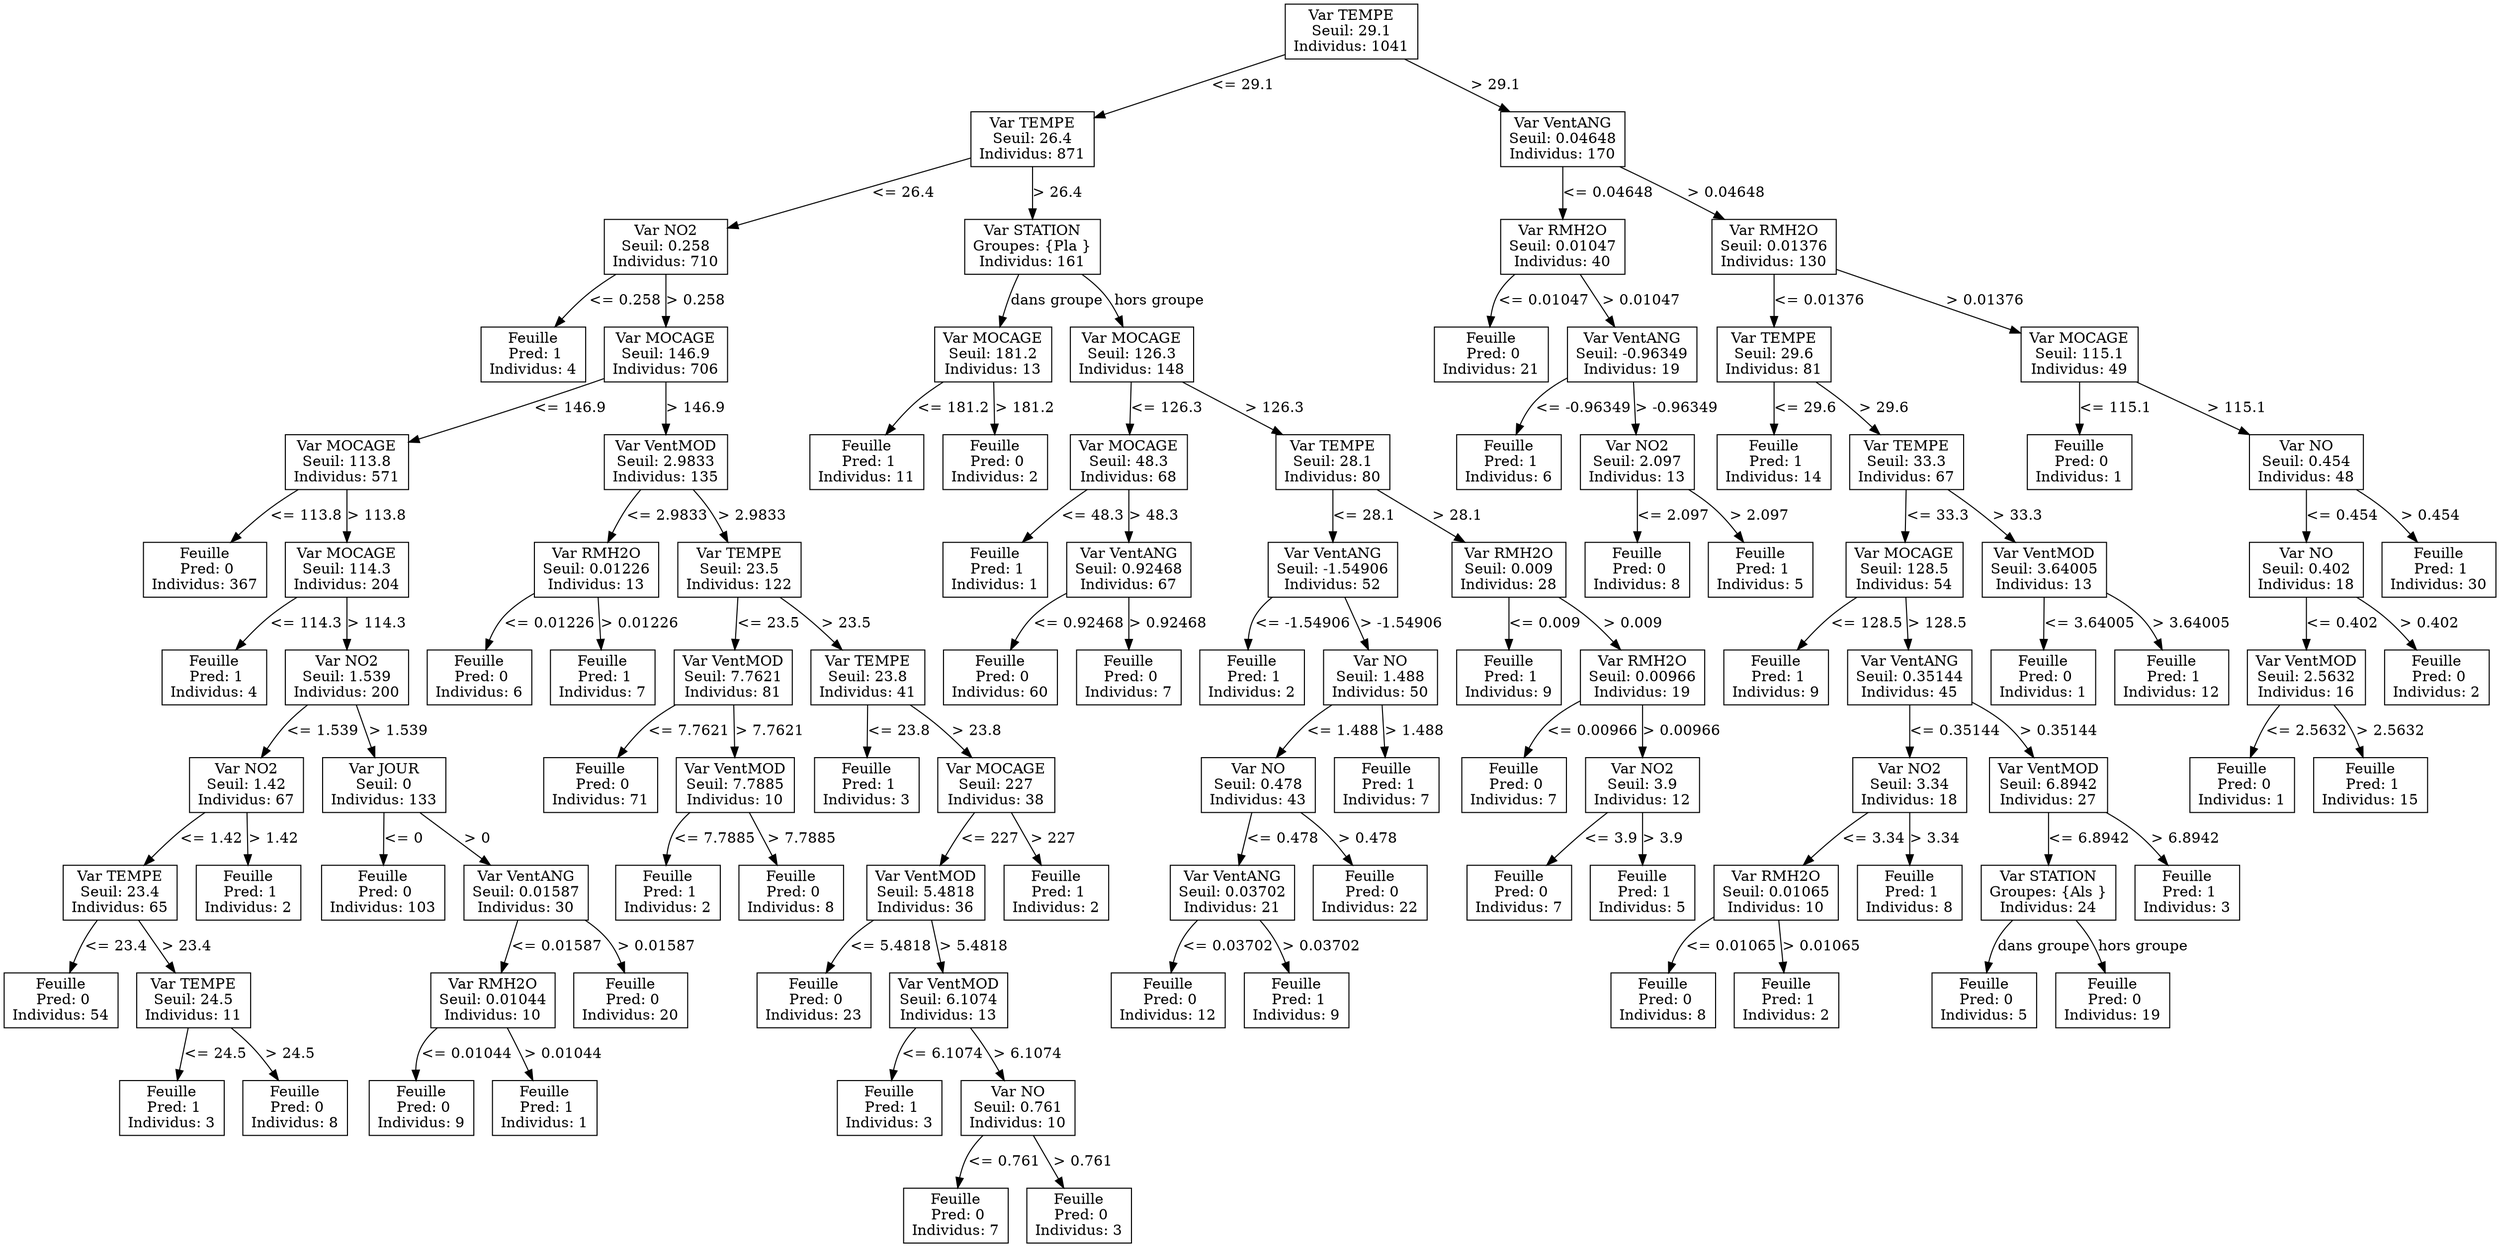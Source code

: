 digraph Arbre {
  node [shape=box];
  0 [label="Var TEMPE\nSeuil: 29.1\nIndividus: 1041"];
  1 [label="Var TEMPE\nSeuil: 26.4\nIndividus: 871"];
  2 [label="Var NO2\nSeuil: 0.258\nIndividus: 710"];
  3 [label="Feuille\n Pred: 1\nIndividus: 4"];
  2 -> 3 [label="<= 0.258"];
  4 [label="Var MOCAGE\nSeuil: 146.9\nIndividus: 706"];
  5 [label="Var MOCAGE\nSeuil: 113.8\nIndividus: 571"];
  6 [label="Feuille\n Pred: 0\nIndividus: 367"];
  5 -> 6 [label="<= 113.8"];
  7 [label="Var MOCAGE\nSeuil: 114.3\nIndividus: 204"];
  8 [label="Feuille\n Pred: 1\nIndividus: 4"];
  7 -> 8 [label="<= 114.3"];
  9 [label="Var NO2\nSeuil: 1.539\nIndividus: 200"];
  10 [label="Var NO2\nSeuil: 1.42\nIndividus: 67"];
  11 [label="Var TEMPE\nSeuil: 23.4\nIndividus: 65"];
  12 [label="Feuille\n Pred: 0\nIndividus: 54"];
  11 -> 12 [label="<= 23.4"];
  13 [label="Var TEMPE\nSeuil: 24.5\nIndividus: 11"];
  14 [label="Feuille\n Pred: 1\nIndividus: 3"];
  13 -> 14 [label="<= 24.5"];
  15 [label="Feuille\n Pred: 0\nIndividus: 8"];
  13 -> 15 [label="> 24.5"];
  11 -> 13 [label="> 23.4"];
  10 -> 11 [label="<= 1.42"];
  16 [label="Feuille\n Pred: 1\nIndividus: 2"];
  10 -> 16 [label="> 1.42"];
  9 -> 10 [label="<= 1.539"];
  17 [label="Var JOUR\nSeuil: 0\nIndividus: 133"];
  18 [label="Feuille\n Pred: 0\nIndividus: 103"];
  17 -> 18 [label="<= 0"];
  19 [label="Var VentANG\nSeuil: 0.01587\nIndividus: 30"];
  20 [label="Var RMH2O\nSeuil: 0.01044\nIndividus: 10"];
  21 [label="Feuille\n Pred: 0\nIndividus: 9"];
  20 -> 21 [label="<= 0.01044"];
  22 [label="Feuille\n Pred: 1\nIndividus: 1"];
  20 -> 22 [label="> 0.01044"];
  19 -> 20 [label="<= 0.01587"];
  23 [label="Feuille\n Pred: 0\nIndividus: 20"];
  19 -> 23 [label="> 0.01587"];
  17 -> 19 [label="> 0"];
  9 -> 17 [label="> 1.539"];
  7 -> 9 [label="> 114.3"];
  5 -> 7 [label="> 113.8"];
  4 -> 5 [label="<= 146.9"];
  24 [label="Var VentMOD\nSeuil: 2.9833\nIndividus: 135"];
  25 [label="Var RMH2O\nSeuil: 0.01226\nIndividus: 13"];
  26 [label="Feuille\n Pred: 0\nIndividus: 6"];
  25 -> 26 [label="<= 0.01226"];
  27 [label="Feuille\n Pred: 1\nIndividus: 7"];
  25 -> 27 [label="> 0.01226"];
  24 -> 25 [label="<= 2.9833"];
  28 [label="Var TEMPE\nSeuil: 23.5\nIndividus: 122"];
  29 [label="Var VentMOD\nSeuil: 7.7621\nIndividus: 81"];
  30 [label="Feuille\n Pred: 0\nIndividus: 71"];
  29 -> 30 [label="<= 7.7621"];
  31 [label="Var VentMOD\nSeuil: 7.7885\nIndividus: 10"];
  32 [label="Feuille\n Pred: 1\nIndividus: 2"];
  31 -> 32 [label="<= 7.7885"];
  33 [label="Feuille\n Pred: 0\nIndividus: 8"];
  31 -> 33 [label="> 7.7885"];
  29 -> 31 [label="> 7.7621"];
  28 -> 29 [label="<= 23.5"];
  34 [label="Var TEMPE\nSeuil: 23.8\nIndividus: 41"];
  35 [label="Feuille\n Pred: 1\nIndividus: 3"];
  34 -> 35 [label="<= 23.8"];
  36 [label="Var MOCAGE\nSeuil: 227\nIndividus: 38"];
  37 [label="Var VentMOD\nSeuil: 5.4818\nIndividus: 36"];
  38 [label="Feuille\n Pred: 0\nIndividus: 23"];
  37 -> 38 [label="<= 5.4818"];
  39 [label="Var VentMOD\nSeuil: 6.1074\nIndividus: 13"];
  40 [label="Feuille\n Pred: 1\nIndividus: 3"];
  39 -> 40 [label="<= 6.1074"];
  41 [label="Var NO\nSeuil: 0.761\nIndividus: 10"];
  42 [label="Feuille\n Pred: 0\nIndividus: 7"];
  41 -> 42 [label="<= 0.761"];
  43 [label="Feuille\n Pred: 0\nIndividus: 3"];
  41 -> 43 [label="> 0.761"];
  39 -> 41 [label="> 6.1074"];
  37 -> 39 [label="> 5.4818"];
  36 -> 37 [label="<= 227"];
  44 [label="Feuille\n Pred: 1\nIndividus: 2"];
  36 -> 44 [label="> 227"];
  34 -> 36 [label="> 23.8"];
  28 -> 34 [label="> 23.5"];
  24 -> 28 [label="> 2.9833"];
  4 -> 24 [label="> 146.9"];
  2 -> 4 [label="> 0.258"];
  1 -> 2 [label="<= 26.4"];
  45 [label="Var STATION\nGroupes: {Pla }\nIndividus: 161"];
  46 [label="Var MOCAGE\nSeuil: 181.2\nIndividus: 13"];
  47 [label="Feuille\n Pred: 1\nIndividus: 11"];
  46 -> 47 [label="<= 181.2"];
  48 [label="Feuille\n Pred: 0\nIndividus: 2"];
  46 -> 48 [label="> 181.2"];
  45 -> 46 [label="dans groupe"];
  49 [label="Var MOCAGE\nSeuil: 126.3\nIndividus: 148"];
  50 [label="Var MOCAGE\nSeuil: 48.3\nIndividus: 68"];
  51 [label="Feuille\n Pred: 1\nIndividus: 1"];
  50 -> 51 [label="<= 48.3"];
  52 [label="Var VentANG\nSeuil: 0.92468\nIndividus: 67"];
  53 [label="Feuille\n Pred: 0\nIndividus: 60"];
  52 -> 53 [label="<= 0.92468"];
  54 [label="Feuille\n Pred: 0\nIndividus: 7"];
  52 -> 54 [label="> 0.92468"];
  50 -> 52 [label="> 48.3"];
  49 -> 50 [label="<= 126.3"];
  55 [label="Var TEMPE\nSeuil: 28.1\nIndividus: 80"];
  56 [label="Var VentANG\nSeuil: -1.54906\nIndividus: 52"];
  57 [label="Feuille\n Pred: 1\nIndividus: 2"];
  56 -> 57 [label="<= -1.54906"];
  58 [label="Var NO\nSeuil: 1.488\nIndividus: 50"];
  59 [label="Var NO\nSeuil: 0.478\nIndividus: 43"];
  60 [label="Var VentANG\nSeuil: 0.03702\nIndividus: 21"];
  61 [label="Feuille\n Pred: 0\nIndividus: 12"];
  60 -> 61 [label="<= 0.03702"];
  62 [label="Feuille\n Pred: 1\nIndividus: 9"];
  60 -> 62 [label="> 0.03702"];
  59 -> 60 [label="<= 0.478"];
  63 [label="Feuille\n Pred: 0\nIndividus: 22"];
  59 -> 63 [label="> 0.478"];
  58 -> 59 [label="<= 1.488"];
  64 [label="Feuille\n Pred: 1\nIndividus: 7"];
  58 -> 64 [label="> 1.488"];
  56 -> 58 [label="> -1.54906"];
  55 -> 56 [label="<= 28.1"];
  65 [label="Var RMH2O\nSeuil: 0.009\nIndividus: 28"];
  66 [label="Feuille\n Pred: 1\nIndividus: 9"];
  65 -> 66 [label="<= 0.009"];
  67 [label="Var RMH2O\nSeuil: 0.00966\nIndividus: 19"];
  68 [label="Feuille\n Pred: 0\nIndividus: 7"];
  67 -> 68 [label="<= 0.00966"];
  69 [label="Var NO2\nSeuil: 3.9\nIndividus: 12"];
  70 [label="Feuille\n Pred: 0\nIndividus: 7"];
  69 -> 70 [label="<= 3.9"];
  71 [label="Feuille\n Pred: 1\nIndividus: 5"];
  69 -> 71 [label="> 3.9"];
  67 -> 69 [label="> 0.00966"];
  65 -> 67 [label="> 0.009"];
  55 -> 65 [label="> 28.1"];
  49 -> 55 [label="> 126.3"];
  45 -> 49 [label="hors groupe"];
  1 -> 45 [label="> 26.4"];
  0 -> 1 [label="<= 29.1"];
  72 [label="Var VentANG\nSeuil: 0.04648\nIndividus: 170"];
  73 [label="Var RMH2O\nSeuil: 0.01047\nIndividus: 40"];
  74 [label="Feuille\n Pred: 0\nIndividus: 21"];
  73 -> 74 [label="<= 0.01047"];
  75 [label="Var VentANG\nSeuil: -0.96349\nIndividus: 19"];
  76 [label="Feuille\n Pred: 1\nIndividus: 6"];
  75 -> 76 [label="<= -0.96349"];
  77 [label="Var NO2\nSeuil: 2.097\nIndividus: 13"];
  78 [label="Feuille\n Pred: 0\nIndividus: 8"];
  77 -> 78 [label="<= 2.097"];
  79 [label="Feuille\n Pred: 1\nIndividus: 5"];
  77 -> 79 [label="> 2.097"];
  75 -> 77 [label="> -0.96349"];
  73 -> 75 [label="> 0.01047"];
  72 -> 73 [label="<= 0.04648"];
  80 [label="Var RMH2O\nSeuil: 0.01376\nIndividus: 130"];
  81 [label="Var TEMPE\nSeuil: 29.6\nIndividus: 81"];
  82 [label="Feuille\n Pred: 1\nIndividus: 14"];
  81 -> 82 [label="<= 29.6"];
  83 [label="Var TEMPE\nSeuil: 33.3\nIndividus: 67"];
  84 [label="Var MOCAGE\nSeuil: 128.5\nIndividus: 54"];
  85 [label="Feuille\n Pred: 1\nIndividus: 9"];
  84 -> 85 [label="<= 128.5"];
  86 [label="Var VentANG\nSeuil: 0.35144\nIndividus: 45"];
  87 [label="Var NO2\nSeuil: 3.34\nIndividus: 18"];
  88 [label="Var RMH2O\nSeuil: 0.01065\nIndividus: 10"];
  89 [label="Feuille\n Pred: 0\nIndividus: 8"];
  88 -> 89 [label="<= 0.01065"];
  90 [label="Feuille\n Pred: 1\nIndividus: 2"];
  88 -> 90 [label="> 0.01065"];
  87 -> 88 [label="<= 3.34"];
  91 [label="Feuille\n Pred: 1\nIndividus: 8"];
  87 -> 91 [label="> 3.34"];
  86 -> 87 [label="<= 0.35144"];
  92 [label="Var VentMOD\nSeuil: 6.8942\nIndividus: 27"];
  93 [label="Var STATION\nGroupes: {Als }\nIndividus: 24"];
  94 [label="Feuille\n Pred: 0\nIndividus: 5"];
  93 -> 94 [label="dans groupe"];
  95 [label="Feuille\n Pred: 0\nIndividus: 19"];
  93 -> 95 [label="hors groupe"];
  92 -> 93 [label="<= 6.8942"];
  96 [label="Feuille\n Pred: 1\nIndividus: 3"];
  92 -> 96 [label="> 6.8942"];
  86 -> 92 [label="> 0.35144"];
  84 -> 86 [label="> 128.5"];
  83 -> 84 [label="<= 33.3"];
  97 [label="Var VentMOD\nSeuil: 3.64005\nIndividus: 13"];
  98 [label="Feuille\n Pred: 0\nIndividus: 1"];
  97 -> 98 [label="<= 3.64005"];
  99 [label="Feuille\n Pred: 1\nIndividus: 12"];
  97 -> 99 [label="> 3.64005"];
  83 -> 97 [label="> 33.3"];
  81 -> 83 [label="> 29.6"];
  80 -> 81 [label="<= 0.01376"];
  100 [label="Var MOCAGE\nSeuil: 115.1\nIndividus: 49"];
  101 [label="Feuille\n Pred: 0\nIndividus: 1"];
  100 -> 101 [label="<= 115.1"];
  102 [label="Var NO\nSeuil: 0.454\nIndividus: 48"];
  103 [label="Var NO\nSeuil: 0.402\nIndividus: 18"];
  104 [label="Var VentMOD\nSeuil: 2.5632\nIndividus: 16"];
  105 [label="Feuille\n Pred: 0\nIndividus: 1"];
  104 -> 105 [label="<= 2.5632"];
  106 [label="Feuille\n Pred: 1\nIndividus: 15"];
  104 -> 106 [label="> 2.5632"];
  103 -> 104 [label="<= 0.402"];
  107 [label="Feuille\n Pred: 0\nIndividus: 2"];
  103 -> 107 [label="> 0.402"];
  102 -> 103 [label="<= 0.454"];
  108 [label="Feuille\n Pred: 1\nIndividus: 30"];
  102 -> 108 [label="> 0.454"];
  100 -> 102 [label="> 115.1"];
  80 -> 100 [label="> 0.01376"];
  72 -> 80 [label="> 0.04648"];
  0 -> 72 [label="> 29.1"];
}
